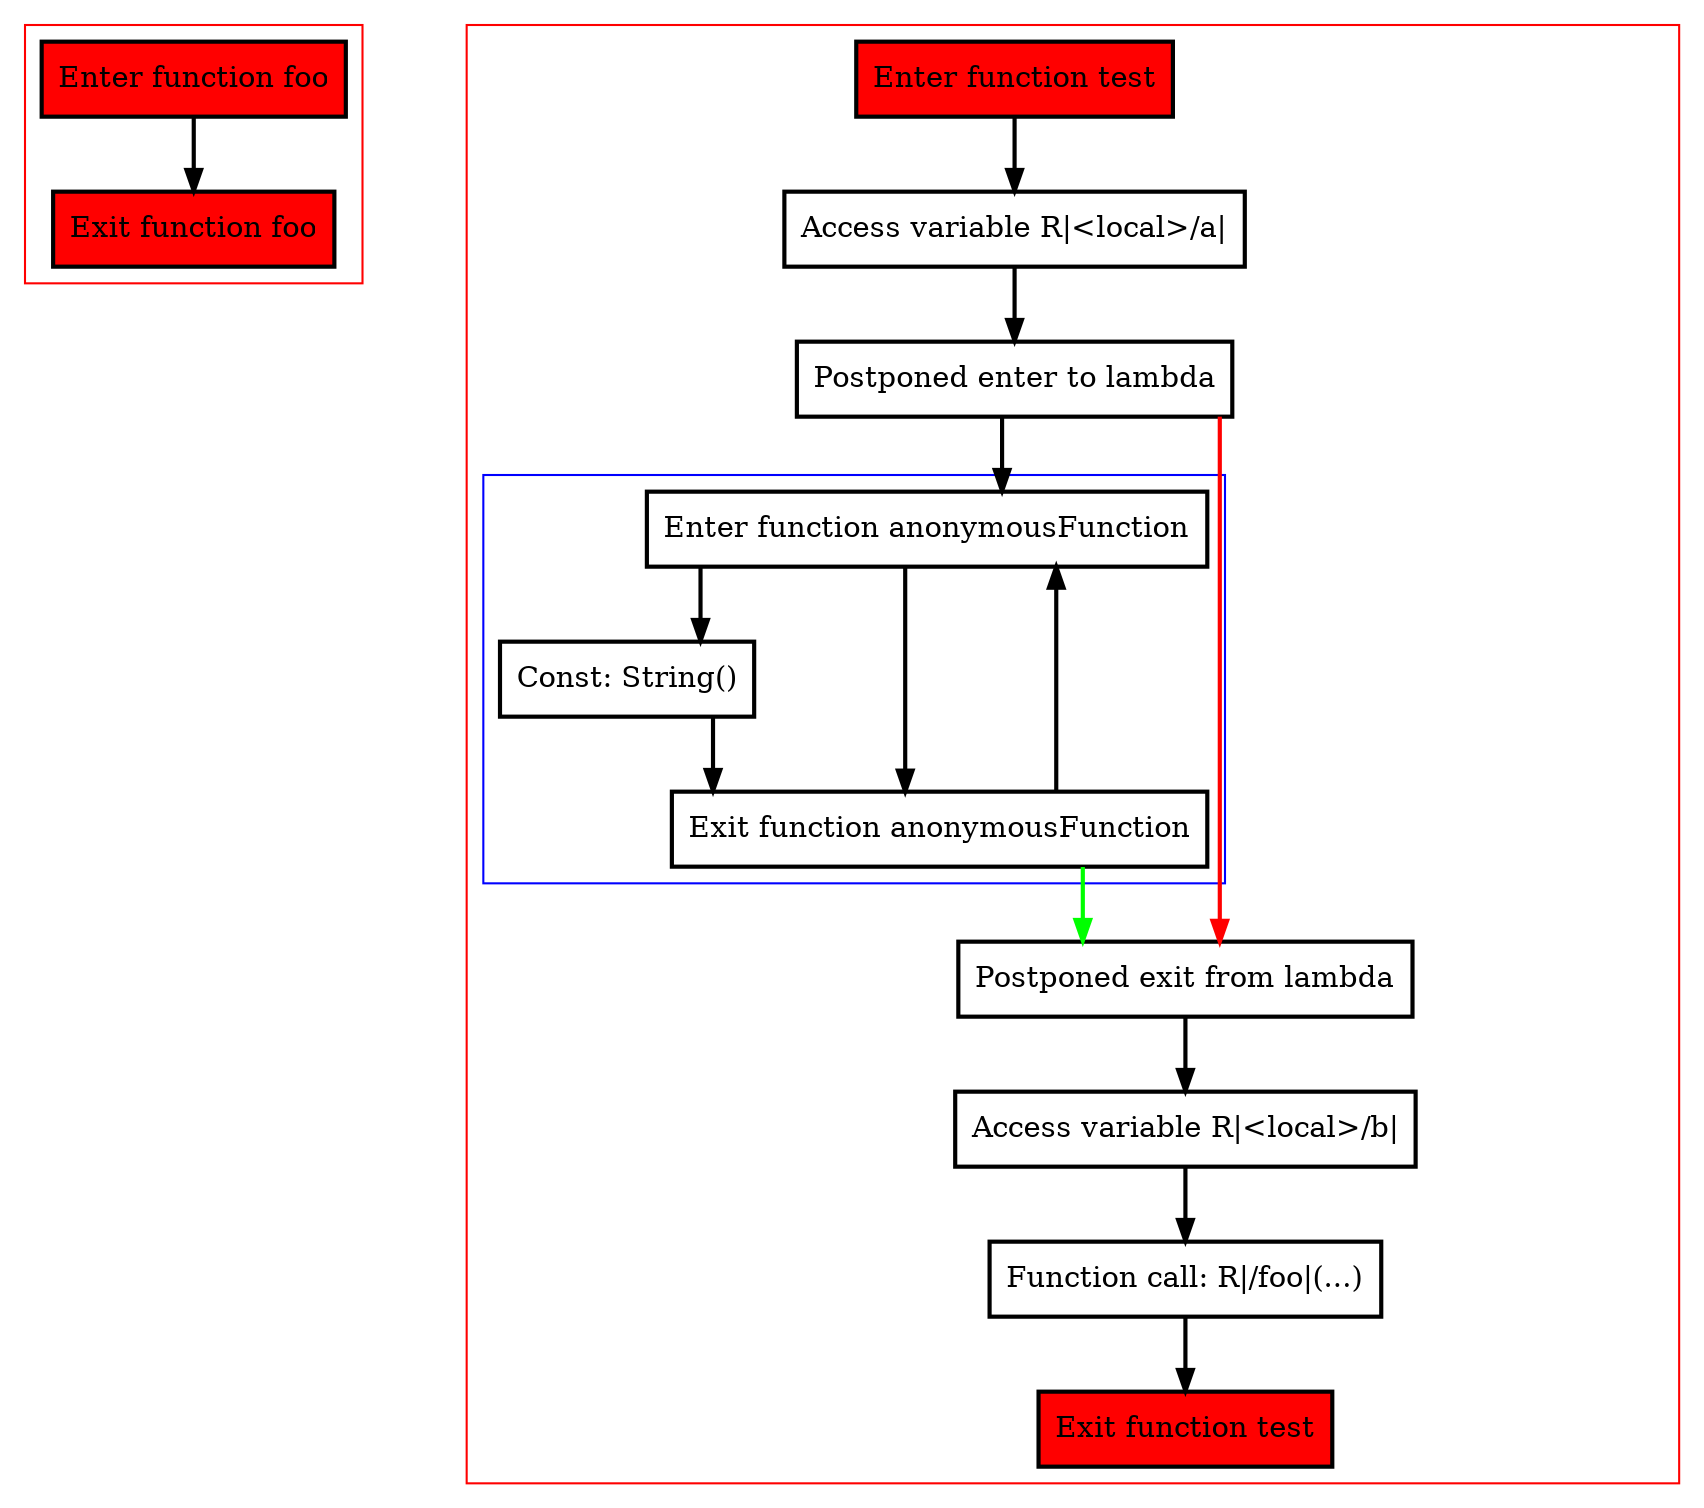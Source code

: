 digraph postponedLambdas_kt {
    graph [splines=ortho nodesep=3]
    node [shape=box penwidth=2]
    edge [penwidth=2]

    subgraph cluster_0 {
        color=red
        0 [label="Enter function foo" style="filled" fillcolor=red];
        1 [label="Exit function foo" style="filled" fillcolor=red];
    }

    0 -> {1};

    subgraph cluster_1 {
        color=red
        2 [label="Enter function test" style="filled" fillcolor=red];
        3 [label="Access variable R|<local>/a|"];
        4 [label="Postponed enter to lambda"];
        subgraph cluster_2 {
            color=blue
            5 [label="Enter function anonymousFunction"];
            6 [label="Const: String()"];
            7 [label="Exit function anonymousFunction"];
        }
        8 [label="Postponed exit from lambda"];
        9 [label="Access variable R|<local>/b|"];
        10 [label="Function call: R|/foo|(...)"];
        11 [label="Exit function test" style="filled" fillcolor=red];
    }

    2 -> {3};
    3 -> {4};
    4 -> {5};
    4 -> {8} [color=red];
    5 -> {7 6};
    6 -> {7};
    7 -> {5};
    7 -> {8} [color=green];
    8 -> {9};
    9 -> {10};
    10 -> {11};

}
